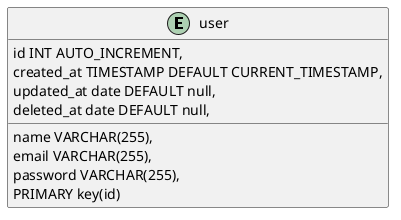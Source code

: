 @startuml

entity user{
  id INT AUTO_INCREMENT,
    name VARCHAR(255),
    email VARCHAR(255),
    password VARCHAR(255),
    created_at TIMESTAMP DEFAULT CURRENT_TIMESTAMP,
    updated_at date DEFAULT null,
    deleted_at date DEFAULT null,
    PRIMARY key(id)
}

@enduml